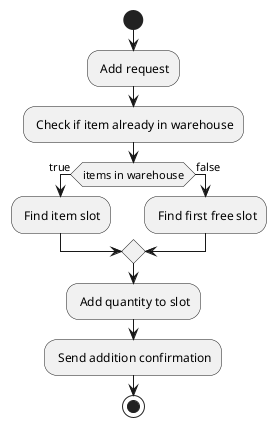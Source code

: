 @startuml activity_diagram-add

start

: Add request;
: Check if item already in warehouse;
if (items in warehouse) then (true)
    : Find item slot;
else (false)
    : Find first free slot;
endif
: Add quantity to slot;
: Send addition confirmation;

stop

@enduml
